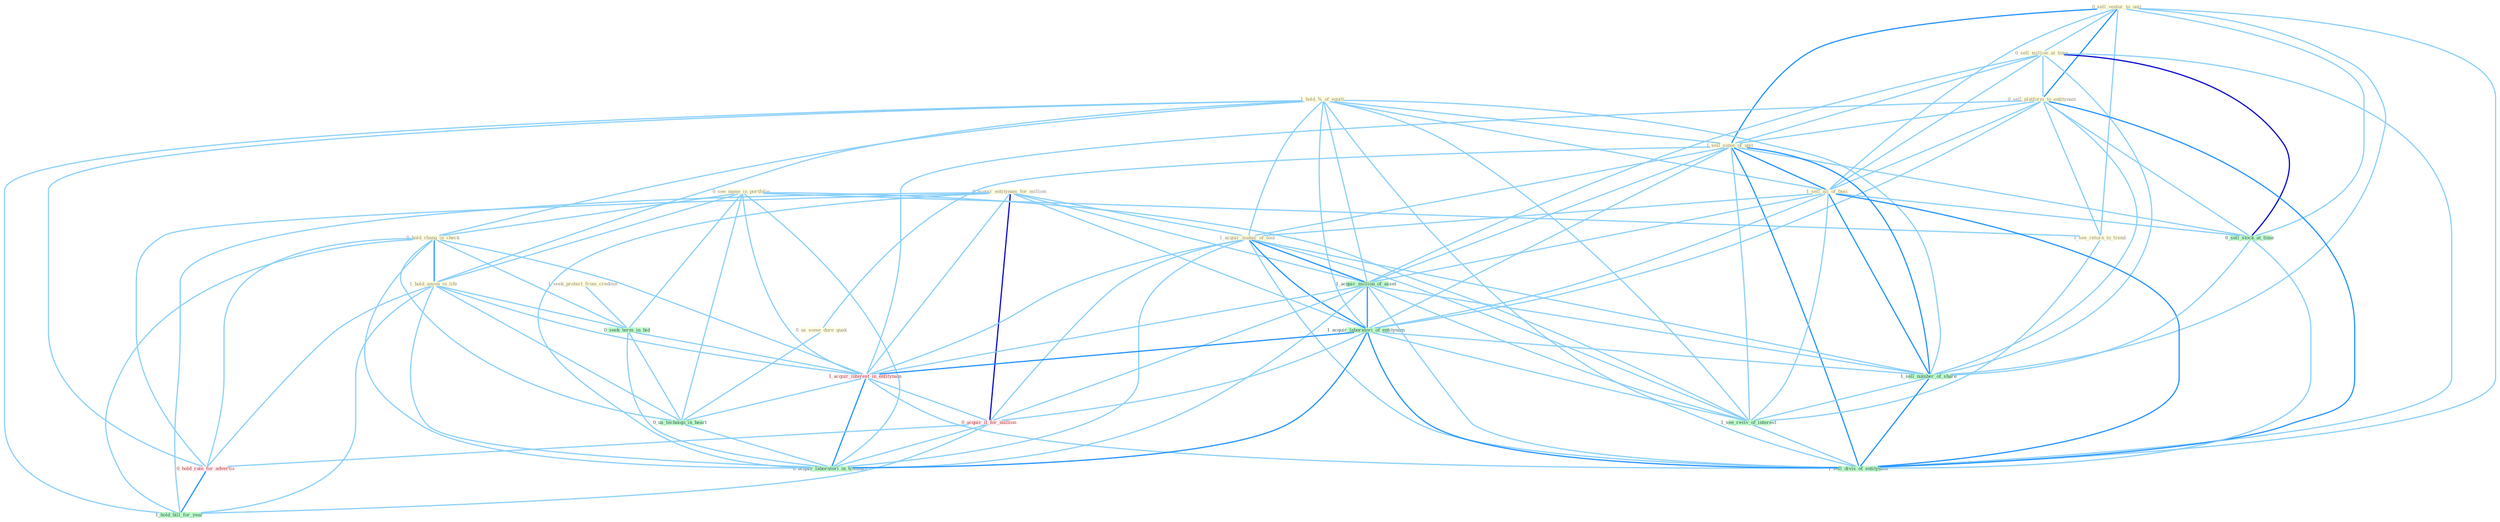 Graph G{ 
    node
    [shape=polygon,style=filled,width=.5,height=.06,color="#BDFCC9",fixedsize=true,fontsize=4,
    fontcolor="#2f4f4f"];
    {node
    [color="#ffffe0", fontcolor="#8b7d6b"] "0_sell_ventur_to_unit " "0_acquir_entitynam_for_million " "0_sell_million_at_time " "1_hold_%_of_equiti " "0_see_name_in_portfolio " "0_sell_platform_to_entitynam " "1_seek_protect_from_creditor " "1_sell_some_of_unit " "0_hold_chang_in_check " "1_see_return_to_trend " "0_us_some_dure_quak " "1_sell_all_of_busi " "1_acquir_maker_of_tool " "1_hold_anyon_in_life "}
{node [color="#fff0f5", fontcolor="#b22222"] "1_acquir_interest_in_entitynam " "0_acquir_it_for_million " "0_hold_rate_for_advertis "}
edge [color="#B0E2FF"];

	"0_sell_ventur_to_unit " -- "0_sell_million_at_time " [w="1", color="#87cefa" ];
	"0_sell_ventur_to_unit " -- "0_sell_platform_to_entitynam " [w="2", color="#1e90ff" , len=0.8];
	"0_sell_ventur_to_unit " -- "1_sell_some_of_unit " [w="2", color="#1e90ff" , len=0.8];
	"0_sell_ventur_to_unit " -- "1_see_return_to_trend " [w="1", color="#87cefa" ];
	"0_sell_ventur_to_unit " -- "1_sell_all_of_busi " [w="1", color="#87cefa" ];
	"0_sell_ventur_to_unit " -- "0_sell_stock_at_time " [w="1", color="#87cefa" ];
	"0_sell_ventur_to_unit " -- "1_sell_number_of_share " [w="1", color="#87cefa" ];
	"0_sell_ventur_to_unit " -- "1_sell_divis_of_entitynam " [w="1", color="#87cefa" ];
	"0_acquir_entitynam_for_million " -- "1_acquir_maker_of_tool " [w="1", color="#87cefa" ];
	"0_acquir_entitynam_for_million " -- "1_acquir_million_of_asset " [w="1", color="#87cefa" ];
	"0_acquir_entitynam_for_million " -- "1_acquir_laboratori_of_entitynam " [w="1", color="#87cefa" ];
	"0_acquir_entitynam_for_million " -- "1_acquir_interest_in_entitynam " [w="1", color="#87cefa" ];
	"0_acquir_entitynam_for_million " -- "0_acquir_it_for_million " [w="3", color="#0000cd" , len=0.6];
	"0_acquir_entitynam_for_million " -- "0_hold_rate_for_advertis " [w="1", color="#87cefa" ];
	"0_acquir_entitynam_for_million " -- "0_acquir_laboratori_in_transact " [w="1", color="#87cefa" ];
	"0_acquir_entitynam_for_million " -- "1_hold_bill_for_year " [w="1", color="#87cefa" ];
	"0_sell_million_at_time " -- "0_sell_platform_to_entitynam " [w="1", color="#87cefa" ];
	"0_sell_million_at_time " -- "1_sell_some_of_unit " [w="1", color="#87cefa" ];
	"0_sell_million_at_time " -- "1_sell_all_of_busi " [w="1", color="#87cefa" ];
	"0_sell_million_at_time " -- "1_acquir_million_of_asset " [w="1", color="#87cefa" ];
	"0_sell_million_at_time " -- "0_sell_stock_at_time " [w="3", color="#0000cd" , len=0.6];
	"0_sell_million_at_time " -- "1_sell_number_of_share " [w="1", color="#87cefa" ];
	"0_sell_million_at_time " -- "1_sell_divis_of_entitynam " [w="1", color="#87cefa" ];
	"1_hold_%_of_equiti " -- "1_sell_some_of_unit " [w="1", color="#87cefa" ];
	"1_hold_%_of_equiti " -- "0_hold_chang_in_check " [w="1", color="#87cefa" ];
	"1_hold_%_of_equiti " -- "1_sell_all_of_busi " [w="1", color="#87cefa" ];
	"1_hold_%_of_equiti " -- "1_acquir_maker_of_tool " [w="1", color="#87cefa" ];
	"1_hold_%_of_equiti " -- "1_hold_anyon_in_life " [w="1", color="#87cefa" ];
	"1_hold_%_of_equiti " -- "1_acquir_million_of_asset " [w="1", color="#87cefa" ];
	"1_hold_%_of_equiti " -- "1_acquir_laboratori_of_entitynam " [w="1", color="#87cefa" ];
	"1_hold_%_of_equiti " -- "0_hold_rate_for_advertis " [w="1", color="#87cefa" ];
	"1_hold_%_of_equiti " -- "1_sell_number_of_share " [w="1", color="#87cefa" ];
	"1_hold_%_of_equiti " -- "1_see_reviv_of_interest " [w="1", color="#87cefa" ];
	"1_hold_%_of_equiti " -- "1_hold_bill_for_year " [w="1", color="#87cefa" ];
	"1_hold_%_of_equiti " -- "1_sell_divis_of_entitynam " [w="1", color="#87cefa" ];
	"0_see_name_in_portfolio " -- "0_hold_chang_in_check " [w="1", color="#87cefa" ];
	"0_see_name_in_portfolio " -- "1_see_return_to_trend " [w="1", color="#87cefa" ];
	"0_see_name_in_portfolio " -- "1_hold_anyon_in_life " [w="1", color="#87cefa" ];
	"0_see_name_in_portfolio " -- "0_seek_term_in_bid " [w="1", color="#87cefa" ];
	"0_see_name_in_portfolio " -- "1_acquir_interest_in_entitynam " [w="1", color="#87cefa" ];
	"0_see_name_in_portfolio " -- "0_us_techniqu_in_heart " [w="1", color="#87cefa" ];
	"0_see_name_in_portfolio " -- "0_acquir_laboratori_in_transact " [w="1", color="#87cefa" ];
	"0_see_name_in_portfolio " -- "1_see_reviv_of_interest " [w="1", color="#87cefa" ];
	"0_sell_platform_to_entitynam " -- "1_sell_some_of_unit " [w="1", color="#87cefa" ];
	"0_sell_platform_to_entitynam " -- "1_see_return_to_trend " [w="1", color="#87cefa" ];
	"0_sell_platform_to_entitynam " -- "1_sell_all_of_busi " [w="1", color="#87cefa" ];
	"0_sell_platform_to_entitynam " -- "1_acquir_laboratori_of_entitynam " [w="1", color="#87cefa" ];
	"0_sell_platform_to_entitynam " -- "1_acquir_interest_in_entitynam " [w="1", color="#87cefa" ];
	"0_sell_platform_to_entitynam " -- "0_sell_stock_at_time " [w="1", color="#87cefa" ];
	"0_sell_platform_to_entitynam " -- "1_sell_number_of_share " [w="1", color="#87cefa" ];
	"0_sell_platform_to_entitynam " -- "1_sell_divis_of_entitynam " [w="2", color="#1e90ff" , len=0.8];
	"1_seek_protect_from_creditor " -- "0_seek_term_in_bid " [w="1", color="#87cefa" ];
	"1_sell_some_of_unit " -- "0_us_some_dure_quak " [w="1", color="#87cefa" ];
	"1_sell_some_of_unit " -- "1_sell_all_of_busi " [w="2", color="#1e90ff" , len=0.8];
	"1_sell_some_of_unit " -- "1_acquir_maker_of_tool " [w="1", color="#87cefa" ];
	"1_sell_some_of_unit " -- "1_acquir_million_of_asset " [w="1", color="#87cefa" ];
	"1_sell_some_of_unit " -- "1_acquir_laboratori_of_entitynam " [w="1", color="#87cefa" ];
	"1_sell_some_of_unit " -- "0_sell_stock_at_time " [w="1", color="#87cefa" ];
	"1_sell_some_of_unit " -- "1_sell_number_of_share " [w="2", color="#1e90ff" , len=0.8];
	"1_sell_some_of_unit " -- "1_see_reviv_of_interest " [w="1", color="#87cefa" ];
	"1_sell_some_of_unit " -- "1_sell_divis_of_entitynam " [w="2", color="#1e90ff" , len=0.8];
	"0_hold_chang_in_check " -- "1_hold_anyon_in_life " [w="2", color="#1e90ff" , len=0.8];
	"0_hold_chang_in_check " -- "0_seek_term_in_bid " [w="1", color="#87cefa" ];
	"0_hold_chang_in_check " -- "1_acquir_interest_in_entitynam " [w="1", color="#87cefa" ];
	"0_hold_chang_in_check " -- "0_us_techniqu_in_heart " [w="1", color="#87cefa" ];
	"0_hold_chang_in_check " -- "0_hold_rate_for_advertis " [w="1", color="#87cefa" ];
	"0_hold_chang_in_check " -- "0_acquir_laboratori_in_transact " [w="1", color="#87cefa" ];
	"0_hold_chang_in_check " -- "1_hold_bill_for_year " [w="1", color="#87cefa" ];
	"1_see_return_to_trend " -- "1_see_reviv_of_interest " [w="1", color="#87cefa" ];
	"0_us_some_dure_quak " -- "0_us_techniqu_in_heart " [w="1", color="#87cefa" ];
	"1_sell_all_of_busi " -- "1_acquir_maker_of_tool " [w="1", color="#87cefa" ];
	"1_sell_all_of_busi " -- "1_acquir_million_of_asset " [w="1", color="#87cefa" ];
	"1_sell_all_of_busi " -- "1_acquir_laboratori_of_entitynam " [w="1", color="#87cefa" ];
	"1_sell_all_of_busi " -- "0_sell_stock_at_time " [w="1", color="#87cefa" ];
	"1_sell_all_of_busi " -- "1_sell_number_of_share " [w="2", color="#1e90ff" , len=0.8];
	"1_sell_all_of_busi " -- "1_see_reviv_of_interest " [w="1", color="#87cefa" ];
	"1_sell_all_of_busi " -- "1_sell_divis_of_entitynam " [w="2", color="#1e90ff" , len=0.8];
	"1_acquir_maker_of_tool " -- "1_acquir_million_of_asset " [w="2", color="#1e90ff" , len=0.8];
	"1_acquir_maker_of_tool " -- "1_acquir_laboratori_of_entitynam " [w="2", color="#1e90ff" , len=0.8];
	"1_acquir_maker_of_tool " -- "1_acquir_interest_in_entitynam " [w="1", color="#87cefa" ];
	"1_acquir_maker_of_tool " -- "0_acquir_it_for_million " [w="1", color="#87cefa" ];
	"1_acquir_maker_of_tool " -- "0_acquir_laboratori_in_transact " [w="1", color="#87cefa" ];
	"1_acquir_maker_of_tool " -- "1_sell_number_of_share " [w="1", color="#87cefa" ];
	"1_acquir_maker_of_tool " -- "1_see_reviv_of_interest " [w="1", color="#87cefa" ];
	"1_acquir_maker_of_tool " -- "1_sell_divis_of_entitynam " [w="1", color="#87cefa" ];
	"1_hold_anyon_in_life " -- "0_seek_term_in_bid " [w="1", color="#87cefa" ];
	"1_hold_anyon_in_life " -- "1_acquir_interest_in_entitynam " [w="1", color="#87cefa" ];
	"1_hold_anyon_in_life " -- "0_us_techniqu_in_heart " [w="1", color="#87cefa" ];
	"1_hold_anyon_in_life " -- "0_hold_rate_for_advertis " [w="1", color="#87cefa" ];
	"1_hold_anyon_in_life " -- "0_acquir_laboratori_in_transact " [w="1", color="#87cefa" ];
	"1_hold_anyon_in_life " -- "1_hold_bill_for_year " [w="1", color="#87cefa" ];
	"1_acquir_million_of_asset " -- "1_acquir_laboratori_of_entitynam " [w="2", color="#1e90ff" , len=0.8];
	"1_acquir_million_of_asset " -- "1_acquir_interest_in_entitynam " [w="1", color="#87cefa" ];
	"1_acquir_million_of_asset " -- "0_acquir_it_for_million " [w="1", color="#87cefa" ];
	"1_acquir_million_of_asset " -- "0_acquir_laboratori_in_transact " [w="1", color="#87cefa" ];
	"1_acquir_million_of_asset " -- "1_sell_number_of_share " [w="1", color="#87cefa" ];
	"1_acquir_million_of_asset " -- "1_see_reviv_of_interest " [w="1", color="#87cefa" ];
	"1_acquir_million_of_asset " -- "1_sell_divis_of_entitynam " [w="1", color="#87cefa" ];
	"1_acquir_laboratori_of_entitynam " -- "1_acquir_interest_in_entitynam " [w="2", color="#1e90ff" , len=0.8];
	"1_acquir_laboratori_of_entitynam " -- "0_acquir_it_for_million " [w="1", color="#87cefa" ];
	"1_acquir_laboratori_of_entitynam " -- "0_acquir_laboratori_in_transact " [w="2", color="#1e90ff" , len=0.8];
	"1_acquir_laboratori_of_entitynam " -- "1_sell_number_of_share " [w="1", color="#87cefa" ];
	"1_acquir_laboratori_of_entitynam " -- "1_see_reviv_of_interest " [w="1", color="#87cefa" ];
	"1_acquir_laboratori_of_entitynam " -- "1_sell_divis_of_entitynam " [w="2", color="#1e90ff" , len=0.8];
	"0_seek_term_in_bid " -- "1_acquir_interest_in_entitynam " [w="1", color="#87cefa" ];
	"0_seek_term_in_bid " -- "0_us_techniqu_in_heart " [w="1", color="#87cefa" ];
	"0_seek_term_in_bid " -- "0_acquir_laboratori_in_transact " [w="1", color="#87cefa" ];
	"1_acquir_interest_in_entitynam " -- "0_us_techniqu_in_heart " [w="1", color="#87cefa" ];
	"1_acquir_interest_in_entitynam " -- "0_acquir_it_for_million " [w="1", color="#87cefa" ];
	"1_acquir_interest_in_entitynam " -- "0_acquir_laboratori_in_transact " [w="2", color="#1e90ff" , len=0.8];
	"1_acquir_interest_in_entitynam " -- "1_sell_divis_of_entitynam " [w="1", color="#87cefa" ];
	"0_us_techniqu_in_heart " -- "0_acquir_laboratori_in_transact " [w="1", color="#87cefa" ];
	"0_acquir_it_for_million " -- "0_hold_rate_for_advertis " [w="1", color="#87cefa" ];
	"0_acquir_it_for_million " -- "0_acquir_laboratori_in_transact " [w="1", color="#87cefa" ];
	"0_acquir_it_for_million " -- "1_hold_bill_for_year " [w="1", color="#87cefa" ];
	"0_hold_rate_for_advertis " -- "1_hold_bill_for_year " [w="2", color="#1e90ff" , len=0.8];
	"0_sell_stock_at_time " -- "1_sell_number_of_share " [w="1", color="#87cefa" ];
	"0_sell_stock_at_time " -- "1_sell_divis_of_entitynam " [w="1", color="#87cefa" ];
	"1_sell_number_of_share " -- "1_see_reviv_of_interest " [w="1", color="#87cefa" ];
	"1_sell_number_of_share " -- "1_sell_divis_of_entitynam " [w="2", color="#1e90ff" , len=0.8];
	"1_see_reviv_of_interest " -- "1_sell_divis_of_entitynam " [w="1", color="#87cefa" ];
}